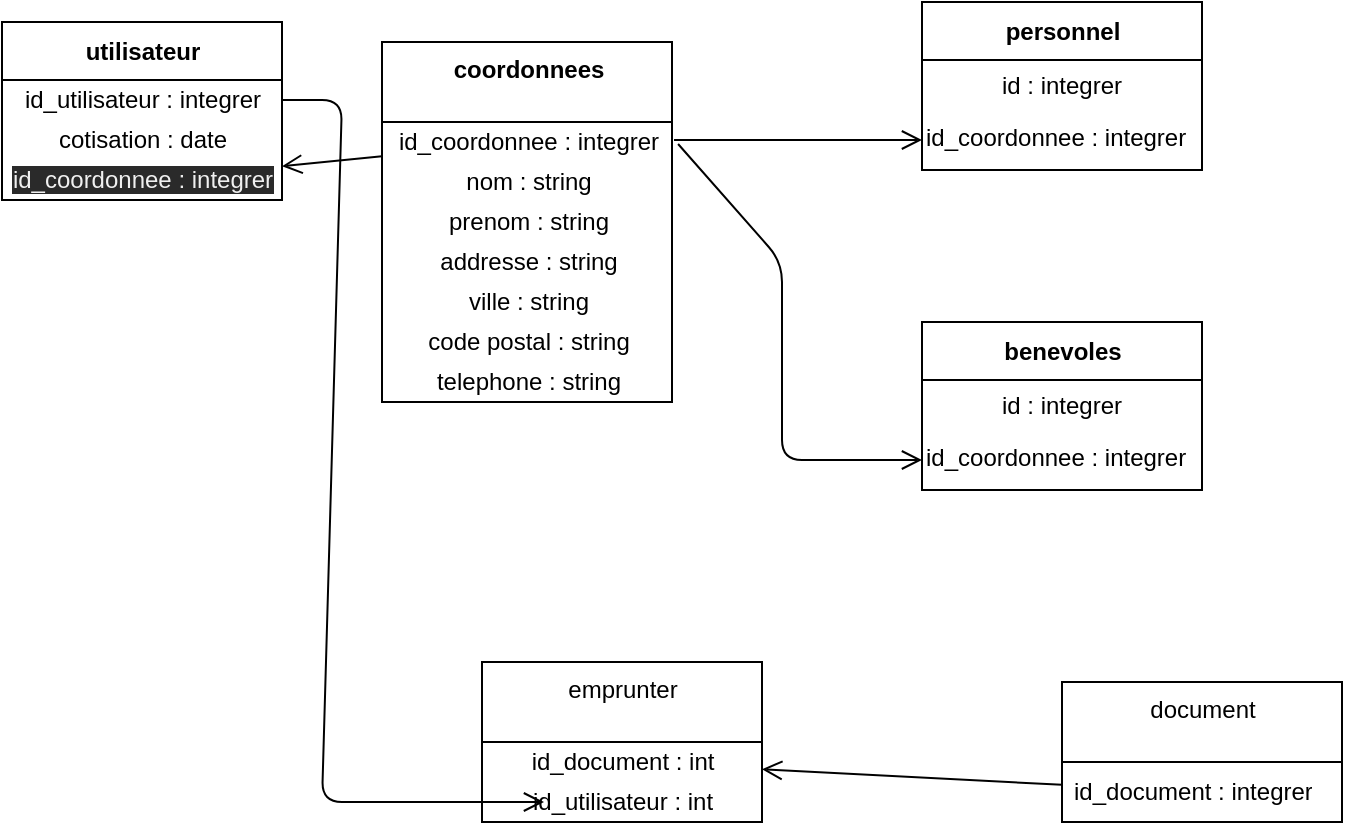 <mxfile version="14.7.4" type="embed"><diagram id="23iRSUPoRavnBvh4doch" name="Page-1"><mxGraphModel dx="968" dy="625" grid="1" gridSize="10" guides="1" tooltips="1" connect="1" arrows="1" fold="1" page="1" pageScale="1" pageWidth="827" pageHeight="1169" math="0" shadow="0"><root><mxCell id="0"/><mxCell id="1" parent="0"/><mxCell id="2" value="utilisateur" style="swimlane;fontStyle=1;align=center;verticalAlign=middle;childLayout=stackLayout;horizontal=1;startSize=29;horizontalStack=0;resizeParent=1;resizeParentMax=0;resizeLast=0;collapsible=0;marginBottom=0;html=1;" parent="1" vertex="1"><mxGeometry x="50" y="30" width="140" height="89" as="geometry"/></mxCell><mxCell id="13" value="id_utilisateur : integrer" style="text;html=1;align=center;verticalAlign=middle;resizable=0;points=[];autosize=1;strokeColor=none;" parent="2" vertex="1"><mxGeometry y="29" width="140" height="20" as="geometry"/></mxCell><mxCell id="20" value="cotisation : date" style="text;html=1;align=center;verticalAlign=middle;resizable=0;points=[];autosize=1;strokeColor=none;" vertex="1" parent="2"><mxGeometry y="49" width="140" height="20" as="geometry"/></mxCell><mxCell id="26" value="&lt;span style=&quot;color: rgb(240 , 240 , 240) ; font-family: &amp;#34;helvetica&amp;#34; ; font-size: 12px ; font-style: normal ; font-weight: 400 ; letter-spacing: normal ; text-align: center ; text-indent: 0px ; text-transform: none ; word-spacing: 0px ; background-color: rgb(42 , 42 , 42) ; display: inline ; float: none&quot;&gt;id_coordonnee : integrer&lt;/span&gt;" style="text;html=1;align=center;verticalAlign=middle;resizable=0;points=[];autosize=1;strokeColor=none;" vertex="1" parent="2"><mxGeometry y="69" width="140" height="20" as="geometry"/></mxCell><mxCell id="5" value="personnel" style="swimlane;fontStyle=1;align=center;verticalAlign=middle;childLayout=stackLayout;horizontal=1;startSize=29;horizontalStack=0;resizeParent=1;resizeParentMax=0;resizeLast=0;collapsible=0;marginBottom=0;html=1;" parent="1" vertex="1"><mxGeometry x="510" y="20" width="140" height="84" as="geometry"/></mxCell><mxCell id="6" value="id : integrer" style="text;html=1;strokeColor=none;fillColor=none;align=center;verticalAlign=middle;spacingLeft=4;spacingRight=4;overflow=hidden;rotatable=0;points=[[0,0.5],[1,0.5]];portConstraint=eastwest;" parent="5" vertex="1"><mxGeometry y="29" width="140" height="25" as="geometry"/></mxCell><mxCell id="27" value="&lt;span style=&quot;text-align: center&quot;&gt;id_coordonnee : integrer&lt;/span&gt;" style="text;whiteSpace=wrap;html=1;" vertex="1" parent="5"><mxGeometry y="54" width="140" height="30" as="geometry"/></mxCell><mxCell id="8" value="benevoles" style="swimlane;fontStyle=1;align=center;verticalAlign=middle;childLayout=stackLayout;horizontal=1;startSize=29;horizontalStack=0;resizeParent=1;resizeParentMax=0;resizeLast=0;collapsible=0;marginBottom=0;html=1;" parent="1" vertex="1"><mxGeometry x="510" y="180" width="140" height="84" as="geometry"/></mxCell><mxCell id="9" value="id : integrer" style="text;html=1;strokeColor=none;fillColor=none;align=center;verticalAlign=middle;spacingLeft=4;spacingRight=4;overflow=hidden;rotatable=0;points=[[0,0.5],[1,0.5]];portConstraint=eastwest;" parent="8" vertex="1"><mxGeometry y="29" width="140" height="25" as="geometry"/></mxCell><mxCell id="28" value="&lt;span style=&quot;text-align: center&quot;&gt;id_coordonnee : integrer&lt;/span&gt;" style="text;whiteSpace=wrap;html=1;" vertex="1" parent="8"><mxGeometry y="54" width="140" height="30" as="geometry"/></mxCell><mxCell id="23" value="&lt;b&gt;coordonnees&lt;/b&gt;" style="swimlane;fontStyle=0;align=center;verticalAlign=top;childLayout=stackLayout;horizontal=1;startSize=40;horizontalStack=0;resizeParent=1;resizeParentMax=0;resizeLast=0;collapsible=0;marginBottom=0;html=1;" vertex="1" parent="1"><mxGeometry x="240" y="40" width="145" height="180" as="geometry"/></mxCell><mxCell id="25" value="id_coordonnee : integrer" style="text;html=1;align=center;verticalAlign=middle;resizable=0;points=[];autosize=1;strokeColor=none;" vertex="1" parent="23"><mxGeometry y="40" width="145" height="20" as="geometry"/></mxCell><mxCell id="14" value="nom : string" style="text;html=1;align=center;verticalAlign=middle;resizable=0;points=[];autosize=1;strokeColor=none;" parent="23" vertex="1"><mxGeometry y="60" width="145" height="20" as="geometry"/></mxCell><mxCell id="15" value="prenom : string" style="text;html=1;align=center;verticalAlign=middle;resizable=0;points=[];autosize=1;strokeColor=none;" parent="23" vertex="1"><mxGeometry y="80" width="145" height="20" as="geometry"/></mxCell><mxCell id="16" value="addresse : string" style="text;html=1;align=center;verticalAlign=middle;resizable=0;points=[];autosize=1;strokeColor=none;" parent="23" vertex="1"><mxGeometry y="100" width="145" height="20" as="geometry"/></mxCell><mxCell id="18" value="ville : string" style="text;html=1;align=center;verticalAlign=middle;resizable=0;points=[];autosize=1;strokeColor=none;" parent="23" vertex="1"><mxGeometry y="120" width="145" height="20" as="geometry"/></mxCell><mxCell id="17" value="code postal : string" style="text;html=1;align=center;verticalAlign=middle;resizable=0;points=[];autosize=1;strokeColor=none;" parent="23" vertex="1"><mxGeometry y="140" width="145" height="20" as="geometry"/></mxCell><mxCell id="19" value="telephone : string" style="text;html=1;align=center;verticalAlign=middle;resizable=0;points=[];autosize=1;strokeColor=none;" vertex="1" parent="23"><mxGeometry y="160" width="145" height="20" as="geometry"/></mxCell><mxCell id="30" value="" style="endArrow=open;startArrow=none;endFill=0;startFill=0;endSize=8;html=1;verticalAlign=bottom;labelBackgroundColor=none;strokeWidth=1;exitX=1.007;exitY=0.45;exitDx=0;exitDy=0;exitPerimeter=0;entryX=0;entryY=0.5;entryDx=0;entryDy=0;" edge="1" parent="1" source="25" target="27"><mxGeometry width="160" relative="1" as="geometry"><mxPoint x="330" y="320" as="sourcePoint"/><mxPoint x="490" y="320" as="targetPoint"/></mxGeometry></mxCell><mxCell id="31" value="" style="endArrow=open;startArrow=none;endFill=0;startFill=0;endSize=8;html=1;verticalAlign=bottom;labelBackgroundColor=none;strokeWidth=1;entryX=0;entryY=0.5;entryDx=0;entryDy=0;exitX=1.021;exitY=0.55;exitDx=0;exitDy=0;exitPerimeter=0;" edge="1" parent="1" source="25" target="28"><mxGeometry width="160" relative="1" as="geometry"><mxPoint x="330" y="320" as="sourcePoint"/><mxPoint x="490" y="320" as="targetPoint"/><Array as="points"><mxPoint x="440" y="150"/><mxPoint x="440" y="249"/></Array></mxGeometry></mxCell><mxCell id="32" value="" style="endArrow=open;startArrow=none;endFill=0;startFill=0;endSize=8;html=1;verticalAlign=bottom;labelBackgroundColor=none;strokeWidth=1;" edge="1" parent="1" source="25" target="26"><mxGeometry width="160" relative="1" as="geometry"><mxPoint x="330" y="320" as="sourcePoint"/><mxPoint x="490" y="320" as="targetPoint"/></mxGeometry></mxCell><mxCell id="34" value="document" style="swimlane;fontStyle=0;align=center;verticalAlign=top;childLayout=stackLayout;horizontal=1;startSize=40;horizontalStack=0;resizeParent=1;resizeParentMax=0;resizeLast=0;collapsible=0;marginBottom=0;html=1;" vertex="1" parent="1"><mxGeometry x="580" y="360" width="140" height="70" as="geometry"/></mxCell><mxCell id="35" value="id_document : integrer" style="text;html=1;strokeColor=none;fillColor=none;align=left;verticalAlign=middle;spacingLeft=4;spacingRight=4;overflow=hidden;rotatable=0;points=[[0,0.5],[1,0.5]];portConstraint=eastwest;" vertex="1" parent="34"><mxGeometry y="40" width="140" height="30" as="geometry"/></mxCell><mxCell id="36" value="emprunter" style="swimlane;fontStyle=0;align=center;verticalAlign=top;childLayout=stackLayout;horizontal=1;startSize=40;horizontalStack=0;resizeParent=1;resizeParentMax=0;resizeLast=0;collapsible=0;marginBottom=0;html=1;" vertex="1" parent="1"><mxGeometry x="290" y="350" width="140" height="80" as="geometry"/></mxCell><mxCell id="40" value="id_document : int" style="text;html=1;align=center;verticalAlign=middle;resizable=0;points=[];autosize=1;strokeColor=none;" vertex="1" parent="36"><mxGeometry y="40" width="140" height="20" as="geometry"/></mxCell><mxCell id="41" value="id_utilisateur : int" style="text;html=1;align=center;verticalAlign=middle;resizable=0;points=[];autosize=1;strokeColor=none;" vertex="1" parent="36"><mxGeometry y="60" width="140" height="20" as="geometry"/></mxCell><mxCell id="39" value="" style="endArrow=open;startArrow=none;endFill=0;startFill=0;endSize=8;html=1;verticalAlign=bottom;labelBackgroundColor=none;strokeWidth=1;" edge="1" parent="1" source="35" target="40"><mxGeometry width="160" relative="1" as="geometry"><mxPoint x="320" y="320" as="sourcePoint"/><mxPoint x="290" y="400" as="targetPoint"/></mxGeometry></mxCell><mxCell id="42" value="" style="endArrow=open;startArrow=none;endFill=0;startFill=0;endSize=8;html=1;verticalAlign=bottom;labelBackgroundColor=none;strokeWidth=1;" edge="1" parent="1" source="13"><mxGeometry width="160" relative="1" as="geometry"><mxPoint x="220" y="50" as="sourcePoint"/><mxPoint x="321" y="420" as="targetPoint"/><Array as="points"><mxPoint x="220" y="69"/><mxPoint x="210" y="420"/></Array></mxGeometry></mxCell></root></mxGraphModel></diagram></mxfile>